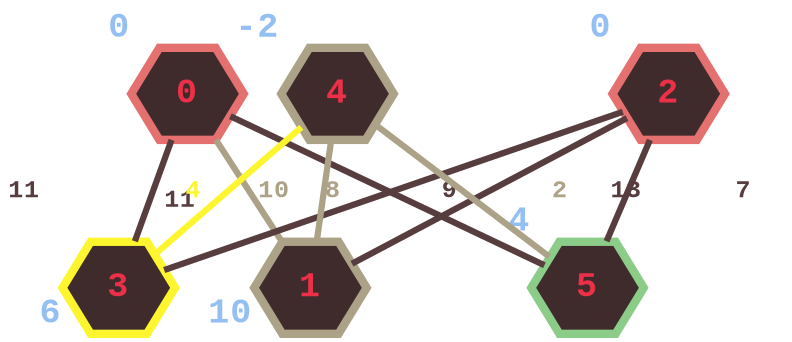 graph D {
        
graph [dpi=300 bgcolor="#00000000"];
node [style=filled shape=hexagon fillcolor="#3f2b2c" color="#aca287"
      fontcolor="#ec3047" fontsize=17 penwidth=4 fontname="Courier New Bold"]
edge [fontsize=12  fontname="Courier New Bold" penwidth=3 color="#aca287"
      fontcolor="#aca287"]
splines=false

0 [pos="0,0" color="#e47070" xlabel=<<font color="#94bff3">0</font>>
   xlp="45,0"]
1 [pos="0,-300" xlabel=<<font color="#94bff3">10</font>> xlp="45,-300"]
2 [pos="200,0" color="#e47070" xlabel=<<font color="#94bff3">0</font>>
   xlp="245,0"]
3 [pos="200,-300" color="#fdf62e" xlabel=<<font color="#94bff3">6</font>>
   xlp="245,-300"]
4 [pos="400,0" xlabel=<<font color="#94bff3">-2</font>> xlp="355,0"]
5 [pos="400,-300" color="#8bcd88" xlabel=<<font color="#94bff3">4</font>>
   xlp="355,-300"]

0 -- 1 [label="10 "]
0 -- 3 [label="11  " color="#583d3f" fontcolor="#583d3f"]
0 -- 5 [label="9   " color="#583d3f" fontcolor="#583d3f"]

2 -- 1 [label="13  " color="#583d3f" fontcolor="#583d3f"]
2 -- 3 [headlabel="11 \n\n " color="#583d3f" fontcolor="#583d3f"]
2 -- 5 [label="7  " color="#583d3f" fontcolor="#583d3f"]

4 -- 1 [label="8   "]
4 -- 3 [label="4  " color="#fdf62e" fontcolor="#fdf62e"]
4 -- 5 [label="2 "]
}
